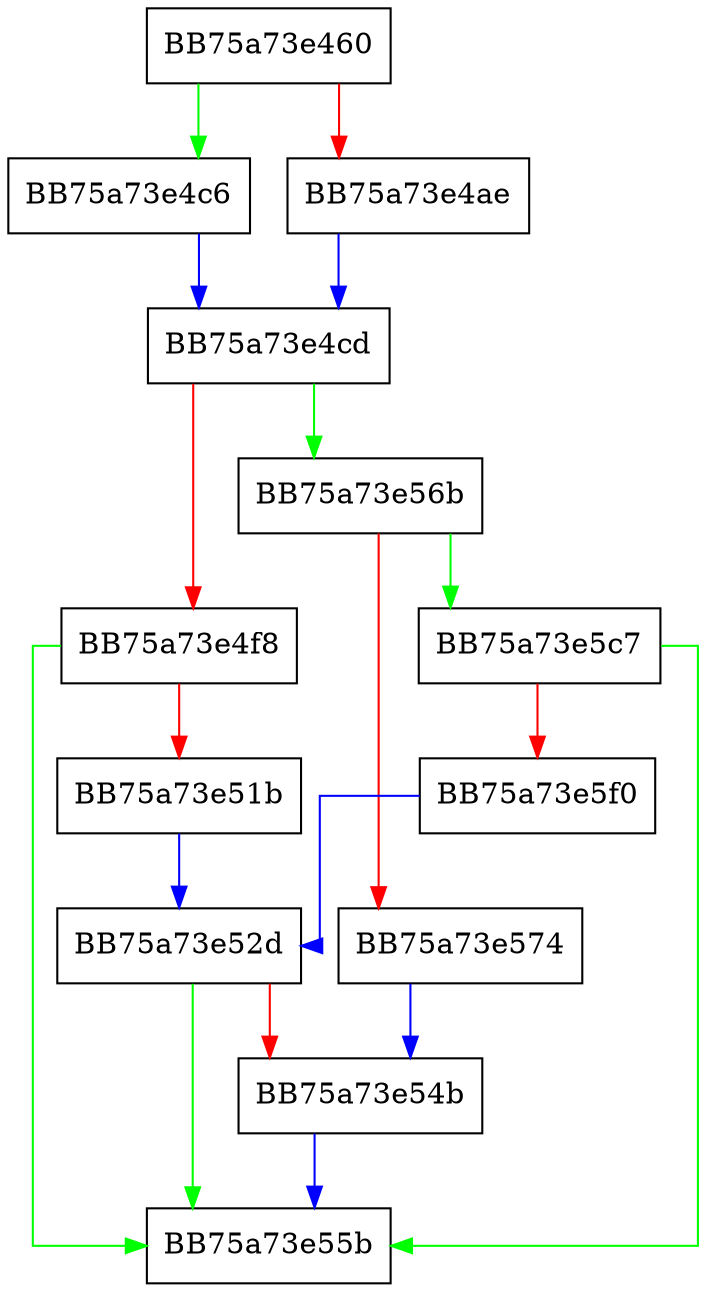 digraph fssupp_init {
  node [shape="box"];
  graph [splines=ortho];
  BB75a73e460 -> BB75a73e4c6 [color="green"];
  BB75a73e460 -> BB75a73e4ae [color="red"];
  BB75a73e4ae -> BB75a73e4cd [color="blue"];
  BB75a73e4c6 -> BB75a73e4cd [color="blue"];
  BB75a73e4cd -> BB75a73e56b [color="green"];
  BB75a73e4cd -> BB75a73e4f8 [color="red"];
  BB75a73e4f8 -> BB75a73e55b [color="green"];
  BB75a73e4f8 -> BB75a73e51b [color="red"];
  BB75a73e51b -> BB75a73e52d [color="blue"];
  BB75a73e52d -> BB75a73e55b [color="green"];
  BB75a73e52d -> BB75a73e54b [color="red"];
  BB75a73e54b -> BB75a73e55b [color="blue"];
  BB75a73e56b -> BB75a73e5c7 [color="green"];
  BB75a73e56b -> BB75a73e574 [color="red"];
  BB75a73e574 -> BB75a73e54b [color="blue"];
  BB75a73e5c7 -> BB75a73e55b [color="green"];
  BB75a73e5c7 -> BB75a73e5f0 [color="red"];
  BB75a73e5f0 -> BB75a73e52d [color="blue"];
}